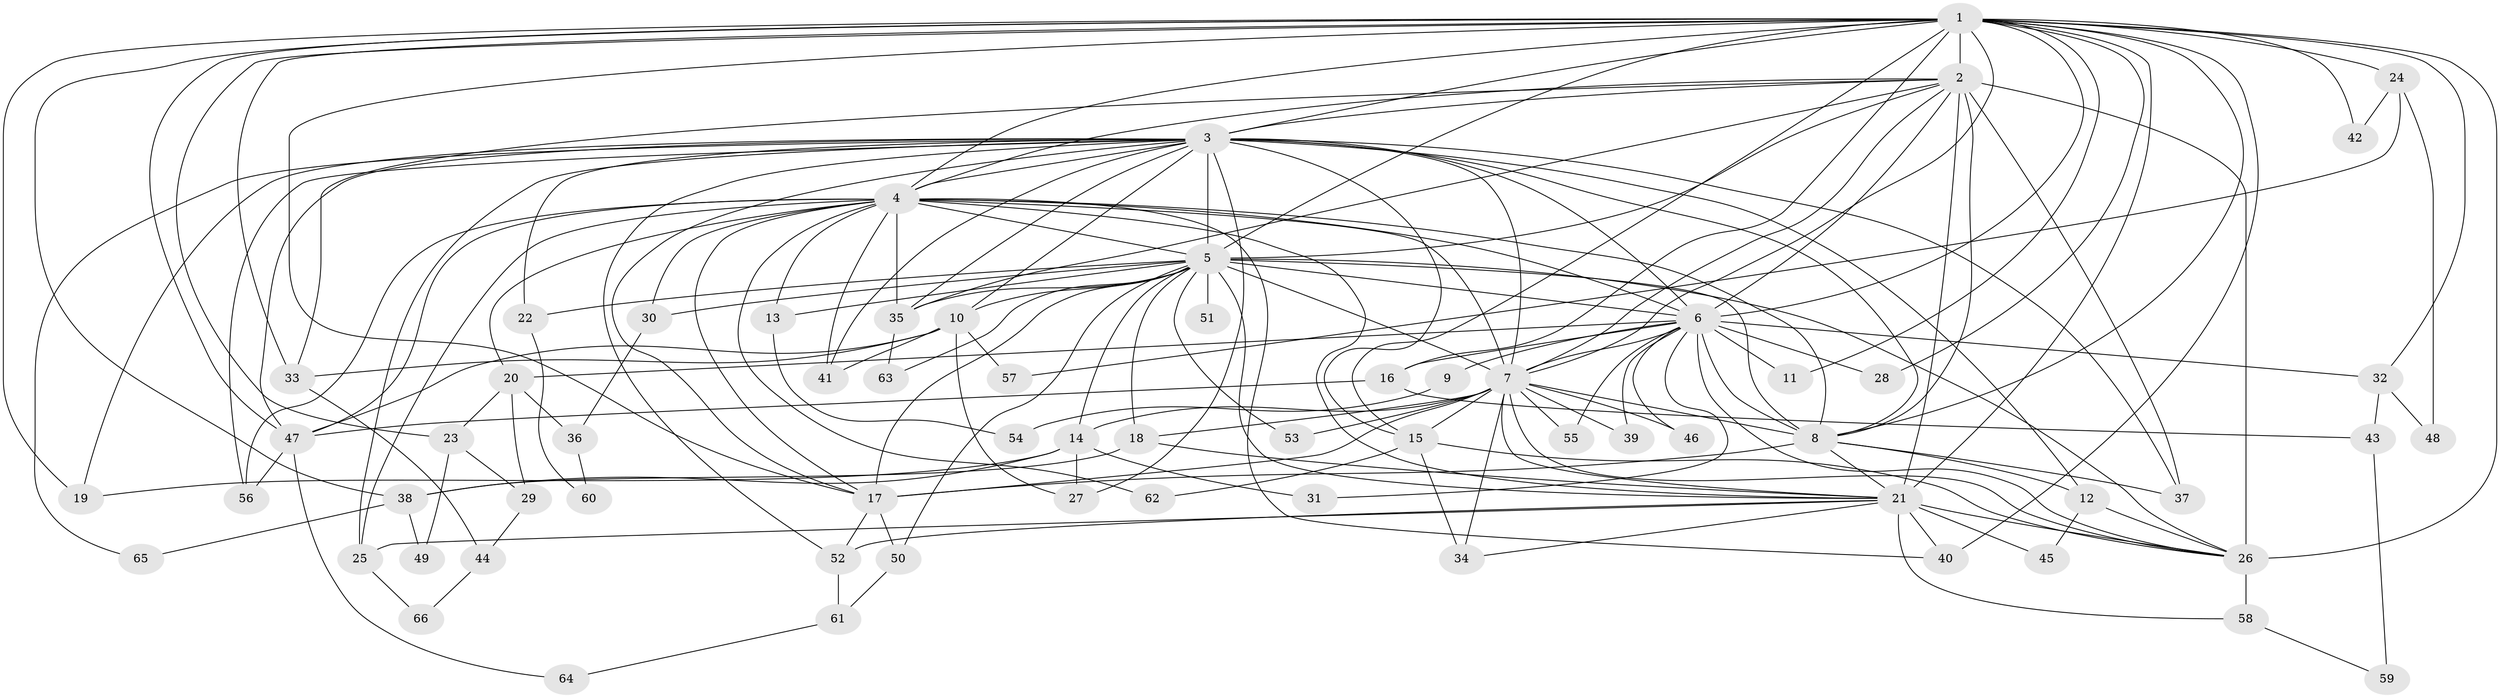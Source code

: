 // original degree distribution, {30: 0.007575757575757576, 25: 0.007575757575757576, 19: 0.007575757575757576, 22: 0.007575757575757576, 24: 0.030303030303030304, 23: 0.007575757575757576, 31: 0.007575757575757576, 3: 0.2196969696969697, 8: 0.007575757575757576, 2: 0.5303030303030303, 5: 0.05303030303030303, 4: 0.10606060606060606, 6: 0.007575757575757576}
// Generated by graph-tools (version 1.1) at 2025/34/03/09/25 02:34:56]
// undirected, 66 vertices, 173 edges
graph export_dot {
graph [start="1"]
  node [color=gray90,style=filled];
  1;
  2;
  3;
  4;
  5;
  6;
  7;
  8;
  9;
  10;
  11;
  12;
  13;
  14;
  15;
  16;
  17;
  18;
  19;
  20;
  21;
  22;
  23;
  24;
  25;
  26;
  27;
  28;
  29;
  30;
  31;
  32;
  33;
  34;
  35;
  36;
  37;
  38;
  39;
  40;
  41;
  42;
  43;
  44;
  45;
  46;
  47;
  48;
  49;
  50;
  51;
  52;
  53;
  54;
  55;
  56;
  57;
  58;
  59;
  60;
  61;
  62;
  63;
  64;
  65;
  66;
  1 -- 2 [weight=2.0];
  1 -- 3 [weight=1.0];
  1 -- 4 [weight=1.0];
  1 -- 5 [weight=2.0];
  1 -- 6 [weight=3.0];
  1 -- 7 [weight=1.0];
  1 -- 8 [weight=1.0];
  1 -- 11 [weight=1.0];
  1 -- 15 [weight=1.0];
  1 -- 16 [weight=1.0];
  1 -- 17 [weight=1.0];
  1 -- 19 [weight=1.0];
  1 -- 21 [weight=2.0];
  1 -- 23 [weight=1.0];
  1 -- 24 [weight=1.0];
  1 -- 26 [weight=1.0];
  1 -- 28 [weight=1.0];
  1 -- 32 [weight=1.0];
  1 -- 33 [weight=1.0];
  1 -- 38 [weight=2.0];
  1 -- 40 [weight=1.0];
  1 -- 42 [weight=1.0];
  1 -- 47 [weight=1.0];
  2 -- 3 [weight=5.0];
  2 -- 4 [weight=2.0];
  2 -- 5 [weight=4.0];
  2 -- 6 [weight=2.0];
  2 -- 7 [weight=2.0];
  2 -- 8 [weight=3.0];
  2 -- 21 [weight=12.0];
  2 -- 26 [weight=8.0];
  2 -- 33 [weight=2.0];
  2 -- 35 [weight=1.0];
  2 -- 37 [weight=1.0];
  3 -- 4 [weight=1.0];
  3 -- 5 [weight=15.0];
  3 -- 6 [weight=2.0];
  3 -- 7 [weight=2.0];
  3 -- 8 [weight=2.0];
  3 -- 10 [weight=2.0];
  3 -- 12 [weight=1.0];
  3 -- 15 [weight=1.0];
  3 -- 17 [weight=2.0];
  3 -- 19 [weight=1.0];
  3 -- 22 [weight=1.0];
  3 -- 25 [weight=1.0];
  3 -- 27 [weight=1.0];
  3 -- 35 [weight=1.0];
  3 -- 37 [weight=1.0];
  3 -- 41 [weight=1.0];
  3 -- 47 [weight=1.0];
  3 -- 52 [weight=1.0];
  3 -- 56 [weight=1.0];
  3 -- 65 [weight=1.0];
  4 -- 5 [weight=3.0];
  4 -- 6 [weight=1.0];
  4 -- 7 [weight=1.0];
  4 -- 8 [weight=1.0];
  4 -- 13 [weight=1.0];
  4 -- 17 [weight=1.0];
  4 -- 20 [weight=1.0];
  4 -- 21 [weight=1.0];
  4 -- 25 [weight=1.0];
  4 -- 30 [weight=1.0];
  4 -- 35 [weight=1.0];
  4 -- 40 [weight=1.0];
  4 -- 41 [weight=1.0];
  4 -- 47 [weight=1.0];
  4 -- 56 [weight=1.0];
  4 -- 62 [weight=1.0];
  5 -- 6 [weight=3.0];
  5 -- 7 [weight=2.0];
  5 -- 8 [weight=2.0];
  5 -- 10 [weight=1.0];
  5 -- 13 [weight=1.0];
  5 -- 14 [weight=3.0];
  5 -- 17 [weight=2.0];
  5 -- 18 [weight=1.0];
  5 -- 21 [weight=3.0];
  5 -- 22 [weight=1.0];
  5 -- 26 [weight=1.0];
  5 -- 30 [weight=1.0];
  5 -- 35 [weight=1.0];
  5 -- 50 [weight=1.0];
  5 -- 51 [weight=1.0];
  5 -- 53 [weight=1.0];
  5 -- 63 [weight=1.0];
  6 -- 7 [weight=1.0];
  6 -- 8 [weight=1.0];
  6 -- 9 [weight=1.0];
  6 -- 11 [weight=1.0];
  6 -- 16 [weight=1.0];
  6 -- 20 [weight=1.0];
  6 -- 26 [weight=1.0];
  6 -- 28 [weight=1.0];
  6 -- 31 [weight=1.0];
  6 -- 32 [weight=1.0];
  6 -- 39 [weight=1.0];
  6 -- 46 [weight=1.0];
  6 -- 55 [weight=1.0];
  7 -- 8 [weight=2.0];
  7 -- 14 [weight=1.0];
  7 -- 15 [weight=1.0];
  7 -- 17 [weight=1.0];
  7 -- 18 [weight=1.0];
  7 -- 21 [weight=1.0];
  7 -- 26 [weight=1.0];
  7 -- 34 [weight=1.0];
  7 -- 39 [weight=1.0];
  7 -- 46 [weight=1.0];
  7 -- 53 [weight=1.0];
  7 -- 55 [weight=1.0];
  8 -- 12 [weight=1.0];
  8 -- 17 [weight=7.0];
  8 -- 21 [weight=1.0];
  8 -- 37 [weight=1.0];
  9 -- 54 [weight=1.0];
  10 -- 27 [weight=1.0];
  10 -- 33 [weight=1.0];
  10 -- 41 [weight=1.0];
  10 -- 47 [weight=1.0];
  10 -- 57 [weight=1.0];
  12 -- 26 [weight=1.0];
  12 -- 45 [weight=1.0];
  13 -- 54 [weight=1.0];
  14 -- 19 [weight=1.0];
  14 -- 27 [weight=1.0];
  14 -- 31 [weight=1.0];
  14 -- 38 [weight=1.0];
  15 -- 26 [weight=1.0];
  15 -- 34 [weight=1.0];
  15 -- 62 [weight=1.0];
  16 -- 43 [weight=1.0];
  16 -- 47 [weight=1.0];
  17 -- 50 [weight=1.0];
  17 -- 52 [weight=1.0];
  18 -- 21 [weight=1.0];
  18 -- 38 [weight=1.0];
  20 -- 23 [weight=1.0];
  20 -- 29 [weight=1.0];
  20 -- 36 [weight=1.0];
  21 -- 25 [weight=1.0];
  21 -- 26 [weight=1.0];
  21 -- 34 [weight=1.0];
  21 -- 40 [weight=1.0];
  21 -- 45 [weight=1.0];
  21 -- 52 [weight=1.0];
  21 -- 58 [weight=1.0];
  22 -- 60 [weight=1.0];
  23 -- 29 [weight=1.0];
  23 -- 49 [weight=1.0];
  24 -- 42 [weight=1.0];
  24 -- 48 [weight=1.0];
  24 -- 57 [weight=1.0];
  25 -- 66 [weight=1.0];
  26 -- 58 [weight=1.0];
  29 -- 44 [weight=1.0];
  30 -- 36 [weight=1.0];
  32 -- 43 [weight=1.0];
  32 -- 48 [weight=1.0];
  33 -- 44 [weight=1.0];
  35 -- 63 [weight=1.0];
  36 -- 60 [weight=1.0];
  38 -- 49 [weight=1.0];
  38 -- 65 [weight=1.0];
  43 -- 59 [weight=1.0];
  44 -- 66 [weight=1.0];
  47 -- 56 [weight=1.0];
  47 -- 64 [weight=1.0];
  50 -- 61 [weight=1.0];
  52 -- 61 [weight=1.0];
  58 -- 59 [weight=1.0];
  61 -- 64 [weight=1.0];
}
